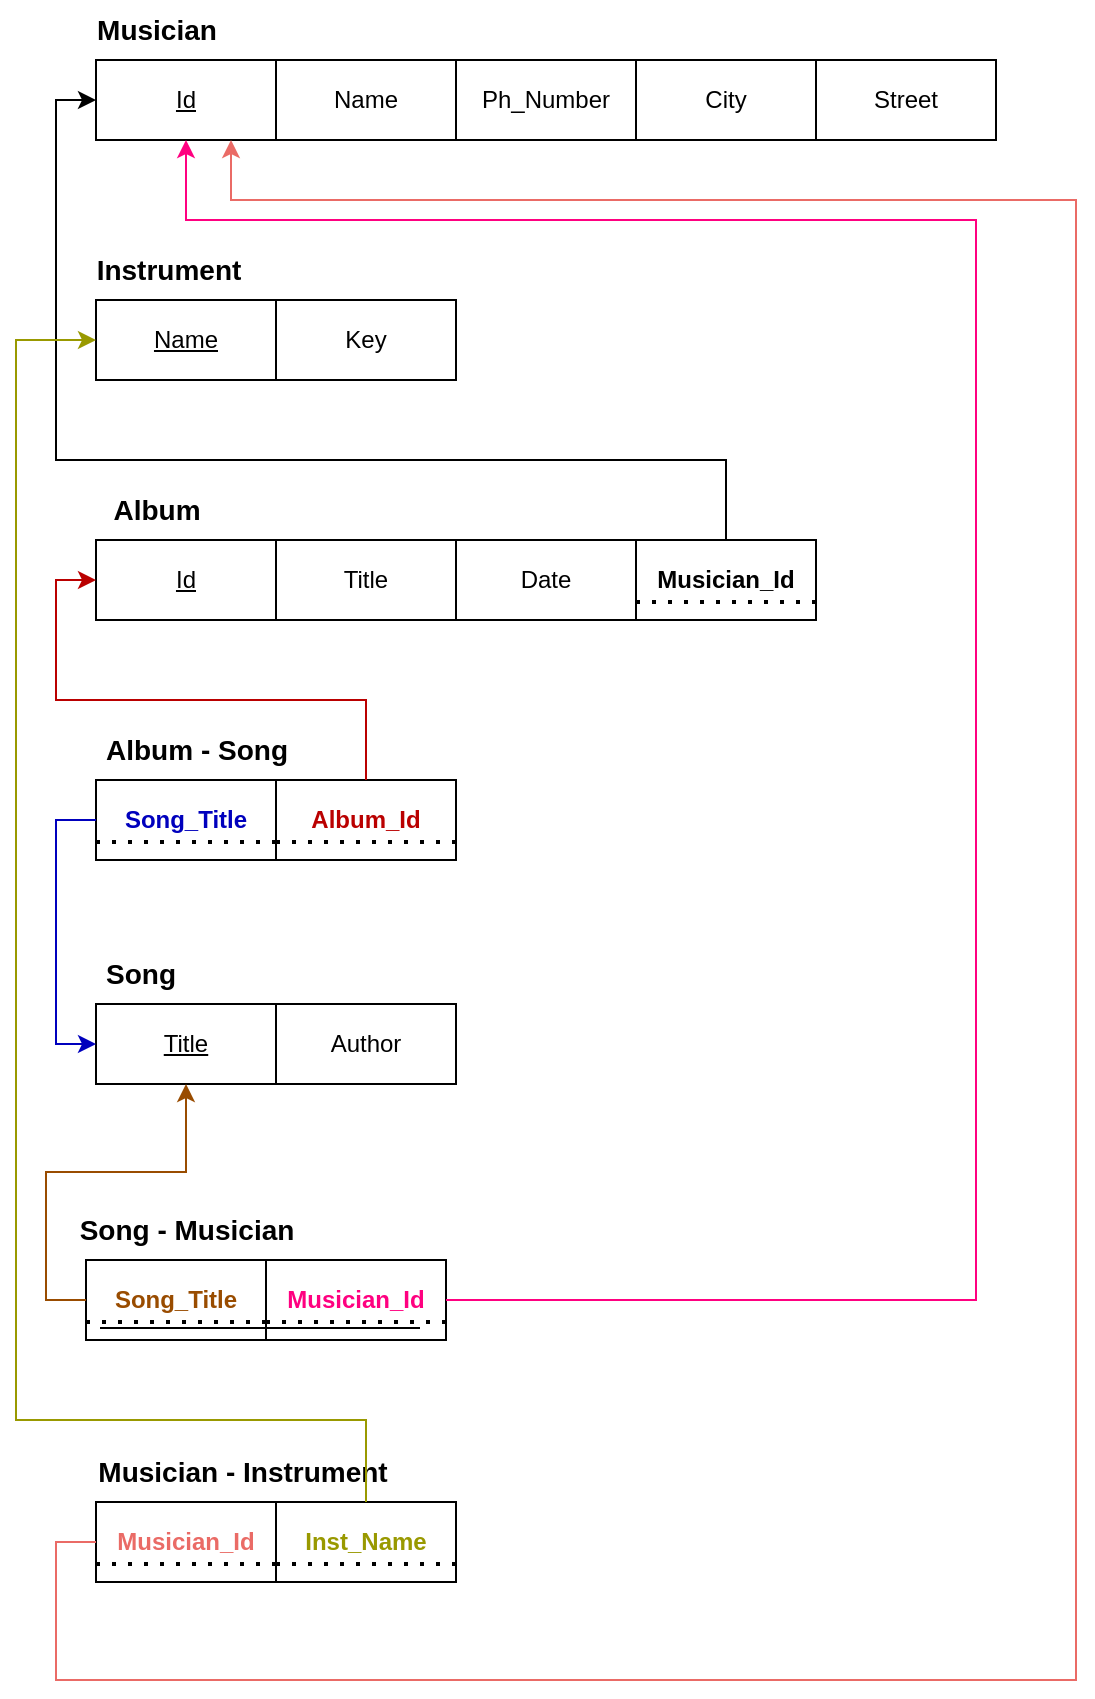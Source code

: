 <mxfile version="24.3.1" type="github">
  <diagram id="A5cJHawdjld3FPZDAL6I" name="Page-2">
    <mxGraphModel dx="2501" dy="772" grid="1" gridSize="10" guides="1" tooltips="1" connect="1" arrows="1" fold="1" page="1" pageScale="1" pageWidth="827" pageHeight="1169" math="0" shadow="0">
      <root>
        <mxCell id="0" />
        <mxCell id="1" parent="0" />
        <mxCell id="quWzBxIiMEdnfxZepqOT-1" value="" style="group" vertex="1" connectable="0" parent="1">
          <mxGeometry x="40" y="100" width="450" height="40" as="geometry" />
        </mxCell>
        <mxCell id="quWzBxIiMEdnfxZepqOT-2" value="&lt;u&gt;Id&lt;/u&gt;" style="rounded=0;whiteSpace=wrap;html=1;" vertex="1" parent="quWzBxIiMEdnfxZepqOT-1">
          <mxGeometry width="90" height="40" as="geometry" />
        </mxCell>
        <mxCell id="quWzBxIiMEdnfxZepqOT-3" value="Name" style="rounded=0;whiteSpace=wrap;html=1;" vertex="1" parent="quWzBxIiMEdnfxZepqOT-1">
          <mxGeometry x="90" width="90" height="40" as="geometry" />
        </mxCell>
        <mxCell id="quWzBxIiMEdnfxZepqOT-4" value="Ph_Number" style="rounded=0;whiteSpace=wrap;html=1;" vertex="1" parent="quWzBxIiMEdnfxZepqOT-1">
          <mxGeometry x="180" width="90" height="40" as="geometry" />
        </mxCell>
        <mxCell id="quWzBxIiMEdnfxZepqOT-5" value="Street" style="rounded=0;whiteSpace=wrap;html=1;" vertex="1" parent="quWzBxIiMEdnfxZepqOT-1">
          <mxGeometry x="360" width="90" height="40" as="geometry" />
        </mxCell>
        <mxCell id="quWzBxIiMEdnfxZepqOT-6" value="City" style="rounded=0;whiteSpace=wrap;html=1;" vertex="1" parent="quWzBxIiMEdnfxZepqOT-1">
          <mxGeometry x="270" width="90" height="40" as="geometry" />
        </mxCell>
        <mxCell id="quWzBxIiMEdnfxZepqOT-7" value="&lt;b&gt;&lt;font style=&quot;font-size: 14px;&quot;&gt;Musician&lt;/font&gt;&lt;/b&gt;" style="text;html=1;align=center;verticalAlign=middle;resizable=0;points=[];autosize=1;strokeColor=none;fillColor=none;" vertex="1" parent="1">
          <mxGeometry x="30" y="70" width="80" height="30" as="geometry" />
        </mxCell>
        <mxCell id="quWzBxIiMEdnfxZepqOT-11" value="" style="group" vertex="1" connectable="0" parent="1">
          <mxGeometry x="40" y="340" width="450" height="40" as="geometry" />
        </mxCell>
        <mxCell id="quWzBxIiMEdnfxZepqOT-12" value="&lt;u&gt;Id&lt;/u&gt;" style="rounded=0;whiteSpace=wrap;html=1;" vertex="1" parent="quWzBxIiMEdnfxZepqOT-11">
          <mxGeometry width="90" height="40" as="geometry" />
        </mxCell>
        <mxCell id="quWzBxIiMEdnfxZepqOT-13" value="Title" style="rounded=0;whiteSpace=wrap;html=1;" vertex="1" parent="quWzBxIiMEdnfxZepqOT-11">
          <mxGeometry x="90" width="90" height="40" as="geometry" />
        </mxCell>
        <mxCell id="quWzBxIiMEdnfxZepqOT-14" value="Date" style="rounded=0;whiteSpace=wrap;html=1;" vertex="1" parent="quWzBxIiMEdnfxZepqOT-11">
          <mxGeometry x="180" width="90" height="40" as="geometry" />
        </mxCell>
        <mxCell id="quWzBxIiMEdnfxZepqOT-28" value="" style="group" vertex="1" connectable="0" parent="quWzBxIiMEdnfxZepqOT-11">
          <mxGeometry x="270" width="90" height="40" as="geometry" />
        </mxCell>
        <mxCell id="quWzBxIiMEdnfxZepqOT-29" value="&lt;span style=&quot;text-wrap: nowrap;&quot;&gt;&lt;font style=&quot;font-size: 12px;&quot;&gt;&lt;b&gt;Musician_Id&lt;/b&gt;&lt;/font&gt;&lt;/span&gt;" style="rounded=0;whiteSpace=wrap;html=1;" vertex="1" parent="quWzBxIiMEdnfxZepqOT-28">
          <mxGeometry width="90" height="40" as="geometry" />
        </mxCell>
        <mxCell id="quWzBxIiMEdnfxZepqOT-30" value="" style="endArrow=none;dashed=1;html=1;dashPattern=1 3;strokeWidth=2;rounded=0;" edge="1" parent="quWzBxIiMEdnfxZepqOT-28">
          <mxGeometry width="50" height="50" relative="1" as="geometry">
            <mxPoint y="31" as="sourcePoint" />
            <mxPoint x="90" y="31" as="targetPoint" />
          </mxGeometry>
        </mxCell>
        <mxCell id="quWzBxIiMEdnfxZepqOT-17" value="&lt;b&gt;&lt;font style=&quot;font-size: 14px;&quot;&gt;Album&lt;/font&gt;&lt;/b&gt;" style="text;html=1;align=center;verticalAlign=middle;resizable=0;points=[];autosize=1;strokeColor=none;fillColor=none;" vertex="1" parent="1">
          <mxGeometry x="35" y="310" width="70" height="30" as="geometry" />
        </mxCell>
        <mxCell id="quWzBxIiMEdnfxZepqOT-18" value="" style="group" vertex="1" connectable="0" parent="1">
          <mxGeometry x="40" y="220" width="450" height="40" as="geometry" />
        </mxCell>
        <mxCell id="quWzBxIiMEdnfxZepqOT-19" value="&lt;u&gt;Name&lt;/u&gt;" style="rounded=0;whiteSpace=wrap;html=1;" vertex="1" parent="quWzBxIiMEdnfxZepqOT-18">
          <mxGeometry width="90" height="40" as="geometry" />
        </mxCell>
        <mxCell id="quWzBxIiMEdnfxZepqOT-20" value="Key" style="rounded=0;whiteSpace=wrap;html=1;" vertex="1" parent="quWzBxIiMEdnfxZepqOT-18">
          <mxGeometry x="90" width="90" height="40" as="geometry" />
        </mxCell>
        <mxCell id="quWzBxIiMEdnfxZepqOT-24" value="&lt;b&gt;&lt;font style=&quot;font-size: 14px;&quot;&gt;Instrument&lt;/font&gt;&lt;/b&gt;" style="text;html=1;align=center;verticalAlign=middle;resizable=0;points=[];autosize=1;strokeColor=none;fillColor=none;" vertex="1" parent="1">
          <mxGeometry x="26" y="190" width="100" height="30" as="geometry" />
        </mxCell>
        <mxCell id="quWzBxIiMEdnfxZepqOT-25" value="&lt;u&gt;Title&lt;/u&gt;" style="rounded=0;whiteSpace=wrap;html=1;" vertex="1" parent="1">
          <mxGeometry x="40" y="572" width="90" height="40" as="geometry" />
        </mxCell>
        <mxCell id="quWzBxIiMEdnfxZepqOT-26" value="Author" style="rounded=0;whiteSpace=wrap;html=1;" vertex="1" parent="1">
          <mxGeometry x="130" y="572" width="90" height="40" as="geometry" />
        </mxCell>
        <mxCell id="quWzBxIiMEdnfxZepqOT-27" value="&lt;b&gt;&lt;font style=&quot;font-size: 14px;&quot;&gt;Song&lt;/font&gt;&lt;/b&gt;" style="text;html=1;align=center;verticalAlign=middle;resizable=0;points=[];autosize=1;strokeColor=none;fillColor=none;" vertex="1" parent="1">
          <mxGeometry x="32" y="542" width="60" height="30" as="geometry" />
        </mxCell>
        <mxCell id="quWzBxIiMEdnfxZepqOT-31" style="edgeStyle=orthogonalEdgeStyle;rounded=0;orthogonalLoop=1;jettySize=auto;html=1;entryX=0;entryY=0.5;entryDx=0;entryDy=0;" edge="1" parent="1" source="quWzBxIiMEdnfxZepqOT-29" target="quWzBxIiMEdnfxZepqOT-2">
          <mxGeometry relative="1" as="geometry">
            <Array as="points">
              <mxPoint x="355" y="300" />
              <mxPoint x="20" y="300" />
              <mxPoint x="20" y="120" />
            </Array>
          </mxGeometry>
        </mxCell>
        <mxCell id="quWzBxIiMEdnfxZepqOT-34" value="&lt;b&gt;&lt;font style=&quot;font-size: 14px;&quot;&gt;Album -&amp;nbsp;&lt;/font&gt;&lt;/b&gt;&lt;b&gt;&lt;font style=&quot;font-size: 14px;&quot;&gt;Song&lt;/font&gt;&lt;/b&gt;" style="text;html=1;align=center;verticalAlign=middle;resizable=0;points=[];autosize=1;strokeColor=none;fillColor=none;" vertex="1" parent="1">
          <mxGeometry x="35" y="430" width="110" height="30" as="geometry" />
        </mxCell>
        <mxCell id="quWzBxIiMEdnfxZepqOT-35" value="" style="group" vertex="1" connectable="0" parent="1">
          <mxGeometry x="130" y="460" width="90" height="40" as="geometry" />
        </mxCell>
        <mxCell id="quWzBxIiMEdnfxZepqOT-36" value="&lt;font style=&quot;&quot; color=&quot;#ba0000&quot;&gt;&lt;b&gt;Album_Id&lt;/b&gt;&lt;/font&gt;" style="rounded=0;whiteSpace=wrap;html=1;" vertex="1" parent="quWzBxIiMEdnfxZepqOT-35">
          <mxGeometry width="90" height="40" as="geometry" />
        </mxCell>
        <mxCell id="quWzBxIiMEdnfxZepqOT-37" value="" style="endArrow=none;dashed=1;html=1;dashPattern=1 3;strokeWidth=2;rounded=0;" edge="1" parent="quWzBxIiMEdnfxZepqOT-35">
          <mxGeometry width="50" height="50" relative="1" as="geometry">
            <mxPoint y="31" as="sourcePoint" />
            <mxPoint x="90" y="31" as="targetPoint" />
          </mxGeometry>
        </mxCell>
        <mxCell id="quWzBxIiMEdnfxZepqOT-38" value="" style="group" vertex="1" connectable="0" parent="1">
          <mxGeometry x="40" y="460" width="90" height="40" as="geometry" />
        </mxCell>
        <mxCell id="quWzBxIiMEdnfxZepqOT-39" value="&lt;b style=&quot;&quot;&gt;&lt;font color=&quot;#0000bd&quot;&gt;Song_Title&lt;/font&gt;&lt;/b&gt;" style="rounded=0;whiteSpace=wrap;html=1;" vertex="1" parent="quWzBxIiMEdnfxZepqOT-38">
          <mxGeometry width="90" height="40" as="geometry" />
        </mxCell>
        <mxCell id="quWzBxIiMEdnfxZepqOT-40" value="" style="endArrow=none;dashed=1;html=1;dashPattern=1 3;strokeWidth=2;rounded=0;" edge="1" parent="quWzBxIiMEdnfxZepqOT-38">
          <mxGeometry width="50" height="50" relative="1" as="geometry">
            <mxPoint y="31" as="sourcePoint" />
            <mxPoint x="90" y="31" as="targetPoint" />
          </mxGeometry>
        </mxCell>
        <mxCell id="quWzBxIiMEdnfxZepqOT-44" style="edgeStyle=orthogonalEdgeStyle;rounded=0;orthogonalLoop=1;jettySize=auto;html=1;exitX=0;exitY=0.5;exitDx=0;exitDy=0;entryX=0;entryY=0.5;entryDx=0;entryDy=0;strokeColor=#0000BD;" edge="1" parent="1" source="quWzBxIiMEdnfxZepqOT-39" target="quWzBxIiMEdnfxZepqOT-25">
          <mxGeometry relative="1" as="geometry" />
        </mxCell>
        <mxCell id="quWzBxIiMEdnfxZepqOT-45" style="edgeStyle=orthogonalEdgeStyle;rounded=0;orthogonalLoop=1;jettySize=auto;html=1;entryX=0;entryY=0.5;entryDx=0;entryDy=0;strokeColor=#BA0000;" edge="1" parent="1" source="quWzBxIiMEdnfxZepqOT-36" target="quWzBxIiMEdnfxZepqOT-12">
          <mxGeometry relative="1" as="geometry" />
        </mxCell>
        <mxCell id="quWzBxIiMEdnfxZepqOT-46" value="&lt;b&gt;&lt;font style=&quot;font-size: 14px;&quot;&gt;Song -&amp;nbsp;&lt;/font&gt;&lt;/b&gt;&lt;b&gt;&lt;font style=&quot;font-size: 14px;&quot;&gt;Musician&lt;/font&gt;&lt;/b&gt;" style="text;html=1;align=center;verticalAlign=middle;resizable=0;points=[];autosize=1;strokeColor=none;fillColor=none;" vertex="1" parent="1">
          <mxGeometry x="20" y="670" width="130" height="30" as="geometry" />
        </mxCell>
        <mxCell id="quWzBxIiMEdnfxZepqOT-47" value="" style="group" vertex="1" connectable="0" parent="1">
          <mxGeometry x="35" y="700" width="90" height="40" as="geometry" />
        </mxCell>
        <mxCell id="quWzBxIiMEdnfxZepqOT-48" value="&lt;b style=&quot;&quot;&gt;&lt;font color=&quot;#994c00&quot;&gt;Song_Title&lt;/font&gt;&lt;/b&gt;" style="rounded=0;whiteSpace=wrap;html=1;" vertex="1" parent="quWzBxIiMEdnfxZepqOT-47">
          <mxGeometry width="90" height="40" as="geometry" />
        </mxCell>
        <mxCell id="quWzBxIiMEdnfxZepqOT-49" value="" style="endArrow=none;dashed=1;html=1;dashPattern=1 3;strokeWidth=2;rounded=0;" edge="1" parent="quWzBxIiMEdnfxZepqOT-47">
          <mxGeometry width="50" height="50" relative="1" as="geometry">
            <mxPoint y="31" as="sourcePoint" />
            <mxPoint x="90" y="31" as="targetPoint" />
          </mxGeometry>
        </mxCell>
        <mxCell id="quWzBxIiMEdnfxZepqOT-50" value="" style="group" vertex="1" connectable="0" parent="1">
          <mxGeometry x="125" y="700" width="90" height="40" as="geometry" />
        </mxCell>
        <mxCell id="quWzBxIiMEdnfxZepqOT-51" value="&lt;b style=&quot;text-wrap: nowrap;&quot;&gt;&lt;font color=&quot;#ff0080&quot;&gt;Musician_Id&lt;/font&gt;&lt;/b&gt;" style="rounded=0;whiteSpace=wrap;html=1;" vertex="1" parent="quWzBxIiMEdnfxZepqOT-50">
          <mxGeometry width="90" height="40" as="geometry" />
        </mxCell>
        <mxCell id="quWzBxIiMEdnfxZepqOT-52" value="" style="endArrow=none;dashed=1;html=1;dashPattern=1 3;strokeWidth=2;rounded=0;" edge="1" parent="quWzBxIiMEdnfxZepqOT-50">
          <mxGeometry width="50" height="50" relative="1" as="geometry">
            <mxPoint y="31" as="sourcePoint" />
            <mxPoint x="90" y="31" as="targetPoint" />
          </mxGeometry>
        </mxCell>
        <mxCell id="quWzBxIiMEdnfxZepqOT-53" value="" style="endArrow=none;html=1;rounded=0;" edge="1" parent="1">
          <mxGeometry width="50" height="50" relative="1" as="geometry">
            <mxPoint x="42" y="734" as="sourcePoint" />
            <mxPoint x="202" y="734" as="targetPoint" />
          </mxGeometry>
        </mxCell>
        <mxCell id="quWzBxIiMEdnfxZepqOT-54" style="edgeStyle=orthogonalEdgeStyle;rounded=0;orthogonalLoop=1;jettySize=auto;html=1;exitX=0;exitY=0.5;exitDx=0;exitDy=0;entryX=0.5;entryY=1;entryDx=0;entryDy=0;strokeColor=#994C00;" edge="1" parent="1" source="quWzBxIiMEdnfxZepqOT-48" target="quWzBxIiMEdnfxZepqOT-25">
          <mxGeometry relative="1" as="geometry" />
        </mxCell>
        <mxCell id="quWzBxIiMEdnfxZepqOT-55" style="edgeStyle=orthogonalEdgeStyle;rounded=0;orthogonalLoop=1;jettySize=auto;html=1;exitX=1;exitY=0.5;exitDx=0;exitDy=0;entryX=0.5;entryY=1;entryDx=0;entryDy=0;strokeColor=#FF0080;" edge="1" parent="1" source="quWzBxIiMEdnfxZepqOT-51" target="quWzBxIiMEdnfxZepqOT-2">
          <mxGeometry relative="1" as="geometry">
            <Array as="points">
              <mxPoint x="480" y="720" />
              <mxPoint x="480" y="180" />
              <mxPoint x="85" y="180" />
            </Array>
          </mxGeometry>
        </mxCell>
        <mxCell id="quWzBxIiMEdnfxZepqOT-56" value="&lt;b&gt;&lt;font style=&quot;font-size: 14px;&quot;&gt;Musician - Instrument&lt;/font&gt;&lt;/b&gt;" style="text;html=1;align=center;verticalAlign=middle;resizable=0;points=[];autosize=1;strokeColor=none;fillColor=none;" vertex="1" parent="1">
          <mxGeometry x="28" y="791" width="170" height="30" as="geometry" />
        </mxCell>
        <mxCell id="quWzBxIiMEdnfxZepqOT-57" value="" style="group" vertex="1" connectable="0" parent="1">
          <mxGeometry x="130" y="821" width="90" height="40" as="geometry" />
        </mxCell>
        <mxCell id="quWzBxIiMEdnfxZepqOT-58" value="&lt;b style=&quot;&quot;&gt;&lt;font color=&quot;#999900&quot;&gt;Inst_Name&lt;/font&gt;&lt;/b&gt;" style="rounded=0;whiteSpace=wrap;html=1;" vertex="1" parent="quWzBxIiMEdnfxZepqOT-57">
          <mxGeometry width="90" height="40" as="geometry" />
        </mxCell>
        <mxCell id="quWzBxIiMEdnfxZepqOT-59" value="" style="endArrow=none;dashed=1;html=1;dashPattern=1 3;strokeWidth=2;rounded=0;" edge="1" parent="quWzBxIiMEdnfxZepqOT-57">
          <mxGeometry width="50" height="50" relative="1" as="geometry">
            <mxPoint y="31" as="sourcePoint" />
            <mxPoint x="90" y="31" as="targetPoint" />
          </mxGeometry>
        </mxCell>
        <mxCell id="quWzBxIiMEdnfxZepqOT-60" value="" style="group" vertex="1" connectable="0" parent="1">
          <mxGeometry x="40" y="821" width="90" height="40" as="geometry" />
        </mxCell>
        <mxCell id="quWzBxIiMEdnfxZepqOT-61" value="&lt;b style=&quot;text-wrap: nowrap;&quot;&gt;&lt;font color=&quot;#ea6b66&quot;&gt;Musician_Id&lt;/font&gt;&lt;/b&gt;" style="rounded=0;whiteSpace=wrap;html=1;" vertex="1" parent="quWzBxIiMEdnfxZepqOT-60">
          <mxGeometry width="90" height="40" as="geometry" />
        </mxCell>
        <mxCell id="quWzBxIiMEdnfxZepqOT-62" value="" style="endArrow=none;dashed=1;html=1;dashPattern=1 3;strokeWidth=2;rounded=0;" edge="1" parent="quWzBxIiMEdnfxZepqOT-60">
          <mxGeometry width="50" height="50" relative="1" as="geometry">
            <mxPoint y="31" as="sourcePoint" />
            <mxPoint x="90" y="31" as="targetPoint" />
          </mxGeometry>
        </mxCell>
        <mxCell id="quWzBxIiMEdnfxZepqOT-66" style="edgeStyle=orthogonalEdgeStyle;rounded=0;orthogonalLoop=1;jettySize=auto;html=1;exitX=0;exitY=0.5;exitDx=0;exitDy=0;entryX=0.75;entryY=1;entryDx=0;entryDy=0;strokeColor=#EA6B66;" edge="1" parent="1" source="quWzBxIiMEdnfxZepqOT-61" target="quWzBxIiMEdnfxZepqOT-2">
          <mxGeometry relative="1" as="geometry">
            <Array as="points">
              <mxPoint x="20" y="841" />
              <mxPoint x="20" y="910" />
              <mxPoint x="530" y="910" />
              <mxPoint x="530" y="170" />
              <mxPoint x="108" y="170" />
            </Array>
          </mxGeometry>
        </mxCell>
        <mxCell id="quWzBxIiMEdnfxZepqOT-67" style="edgeStyle=orthogonalEdgeStyle;rounded=0;orthogonalLoop=1;jettySize=auto;html=1;entryX=0;entryY=0.5;entryDx=0;entryDy=0;strokeColor=#999900;" edge="1" parent="1" source="quWzBxIiMEdnfxZepqOT-58" target="quWzBxIiMEdnfxZepqOT-19">
          <mxGeometry relative="1" as="geometry">
            <Array as="points">
              <mxPoint x="175" y="780" />
              <mxPoint y="780" />
              <mxPoint y="240" />
            </Array>
          </mxGeometry>
        </mxCell>
      </root>
    </mxGraphModel>
  </diagram>
</mxfile>
